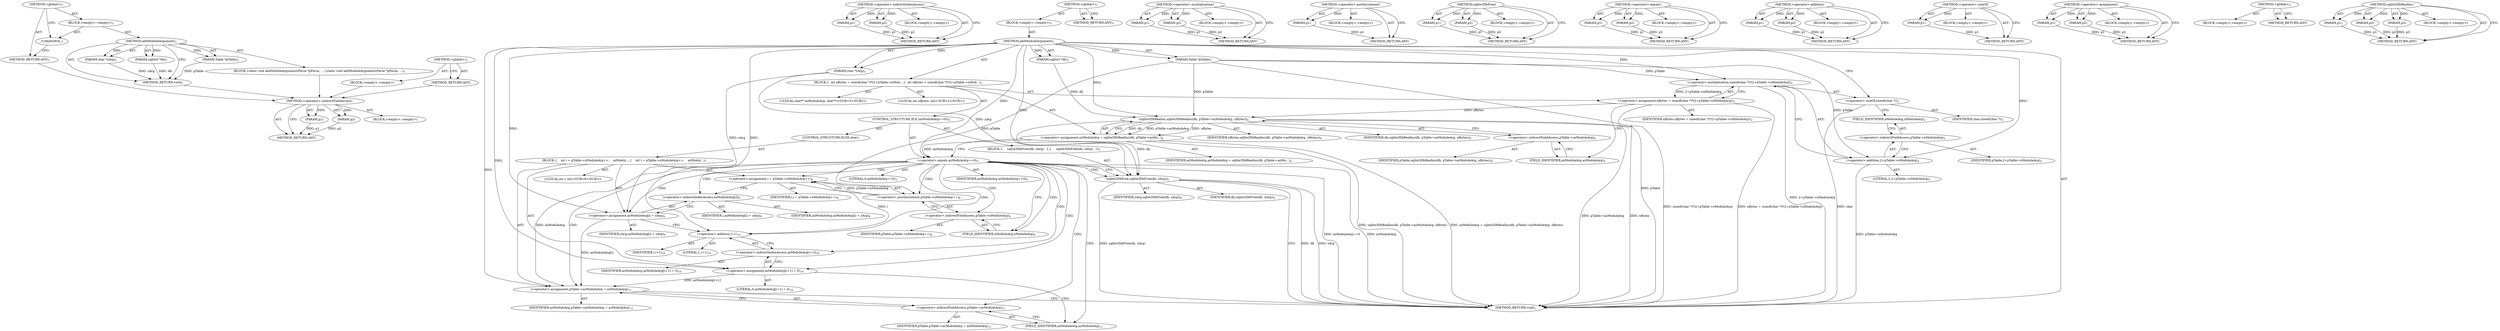 digraph "&lt;global&gt;" {
vulnerable_113 [label=<(METHOD,&lt;operator&gt;.indirectFieldAccess)>];
vulnerable_114 [label=<(PARAM,p1)>];
vulnerable_115 [label=<(PARAM,p2)>];
vulnerable_116 [label=<(BLOCK,&lt;empty&gt;,&lt;empty&gt;)>];
vulnerable_117 [label=<(METHOD_RETURN,ANY)>];
vulnerable_138 [label=<(METHOD,&lt;operator&gt;.indirectIndexAccess)>];
vulnerable_139 [label=<(PARAM,p1)>];
vulnerable_140 [label=<(PARAM,p2)>];
vulnerable_141 [label=<(BLOCK,&lt;empty&gt;,&lt;empty&gt;)>];
vulnerable_142 [label=<(METHOD_RETURN,ANY)>];
vulnerable_6 [label=<(METHOD,&lt;global&gt;)<SUB>1</SUB>>];
vulnerable_7 [label=<(BLOCK,&lt;empty&gt;,&lt;empty&gt;)<SUB>1</SUB>>];
vulnerable_8 [label=<(METHOD,addModuleArgument)<SUB>1</SUB>>];
vulnerable_9 [label=<(PARAM,sqlite3 *db)<SUB>1</SUB>>];
vulnerable_10 [label=<(PARAM,Table *pTable)<SUB>1</SUB>>];
vulnerable_11 [label=<(PARAM,char *zArg)<SUB>1</SUB>>];
vulnerable_12 [label=<(BLOCK,{
  int nBytes = sizeof(char *)*(2+pTable-&gt;nMod...,{
  int nBytes = sizeof(char *)*(2+pTable-&gt;nMod...)<SUB>1</SUB>>];
vulnerable_13 [label="<(LOCAL,int nBytes: int)<SUB>2</SUB>>"];
vulnerable_14 [label=<(&lt;operator&gt;.assignment,nBytes = sizeof(char *)*(2+pTable-&gt;nModuleArg))<SUB>2</SUB>>];
vulnerable_15 [label=<(IDENTIFIER,nBytes,nBytes = sizeof(char *)*(2+pTable-&gt;nModuleArg))<SUB>2</SUB>>];
vulnerable_16 [label=<(&lt;operator&gt;.multiplication,sizeof(char *)*(2+pTable-&gt;nModuleArg))<SUB>2</SUB>>];
vulnerable_17 [label=<(&lt;operator&gt;.sizeOf,sizeof(char *))<SUB>2</SUB>>];
vulnerable_18 [label=<(IDENTIFIER,char,sizeof(char *))<SUB>2</SUB>>];
vulnerable_19 [label=<(&lt;operator&gt;.addition,2+pTable-&gt;nModuleArg)<SUB>2</SUB>>];
vulnerable_20 [label=<(LITERAL,2,2+pTable-&gt;nModuleArg)<SUB>2</SUB>>];
vulnerable_21 [label=<(&lt;operator&gt;.indirectFieldAccess,pTable-&gt;nModuleArg)<SUB>2</SUB>>];
vulnerable_22 [label=<(IDENTIFIER,pTable,2+pTable-&gt;nModuleArg)<SUB>2</SUB>>];
vulnerable_23 [label=<(FIELD_IDENTIFIER,nModuleArg,nModuleArg)<SUB>2</SUB>>];
vulnerable_24 [label="<(LOCAL,char** azModuleArg: char**)<SUB>3</SUB>>"];
vulnerable_25 [label=<(&lt;operator&gt;.assignment,azModuleArg = sqlite3DbRealloc(db, pTable-&gt;azMo...)<SUB>4</SUB>>];
vulnerable_26 [label=<(IDENTIFIER,azModuleArg,azModuleArg = sqlite3DbRealloc(db, pTable-&gt;azMo...)<SUB>4</SUB>>];
vulnerable_27 [label=<(sqlite3DbRealloc,sqlite3DbRealloc(db, pTable-&gt;azModuleArg, nBytes))<SUB>4</SUB>>];
vulnerable_28 [label=<(IDENTIFIER,db,sqlite3DbRealloc(db, pTable-&gt;azModuleArg, nBytes))<SUB>4</SUB>>];
vulnerable_29 [label=<(&lt;operator&gt;.indirectFieldAccess,pTable-&gt;azModuleArg)<SUB>4</SUB>>];
vulnerable_30 [label=<(IDENTIFIER,pTable,sqlite3DbRealloc(db, pTable-&gt;azModuleArg, nBytes))<SUB>4</SUB>>];
vulnerable_31 [label=<(FIELD_IDENTIFIER,azModuleArg,azModuleArg)<SUB>4</SUB>>];
vulnerable_32 [label=<(IDENTIFIER,nBytes,sqlite3DbRealloc(db, pTable-&gt;azModuleArg, nBytes))<SUB>4</SUB>>];
vulnerable_33 [label=<(CONTROL_STRUCTURE,IF,if (azModuleArg==0))<SUB>5</SUB>>];
vulnerable_34 [label=<(&lt;operator&gt;.equals,azModuleArg==0)<SUB>5</SUB>>];
vulnerable_35 [label=<(IDENTIFIER,azModuleArg,azModuleArg==0)<SUB>5</SUB>>];
vulnerable_36 [label=<(LITERAL,0,azModuleArg==0)<SUB>5</SUB>>];
vulnerable_37 [label=<(BLOCK,{
     sqlite3DbFree(db, zArg);
  },{
     sqlite3DbFree(db, zArg);
  })<SUB>5</SUB>>];
vulnerable_38 [label=<(sqlite3DbFree,sqlite3DbFree(db, zArg))<SUB>6</SUB>>];
vulnerable_39 [label=<(IDENTIFIER,db,sqlite3DbFree(db, zArg))<SUB>6</SUB>>];
vulnerable_40 [label=<(IDENTIFIER,zArg,sqlite3DbFree(db, zArg))<SUB>6</SUB>>];
vulnerable_41 [label=<(CONTROL_STRUCTURE,ELSE,else)<SUB>7</SUB>>];
vulnerable_42 [label=<(BLOCK,{
    int i = pTable-&gt;nModuleArg++;
    azModul...,{
    int i = pTable-&gt;nModuleArg++;
    azModul...)<SUB>7</SUB>>];
vulnerable_43 [label="<(LOCAL,int i: int)<SUB>8</SUB>>"];
vulnerable_44 [label=<(&lt;operator&gt;.assignment,i = pTable-&gt;nModuleArg++)<SUB>8</SUB>>];
vulnerable_45 [label=<(IDENTIFIER,i,i = pTable-&gt;nModuleArg++)<SUB>8</SUB>>];
vulnerable_46 [label=<(&lt;operator&gt;.postIncrement,pTable-&gt;nModuleArg++)<SUB>8</SUB>>];
vulnerable_47 [label=<(&lt;operator&gt;.indirectFieldAccess,pTable-&gt;nModuleArg)<SUB>8</SUB>>];
vulnerable_48 [label=<(IDENTIFIER,pTable,pTable-&gt;nModuleArg++)<SUB>8</SUB>>];
vulnerable_49 [label=<(FIELD_IDENTIFIER,nModuleArg,nModuleArg)<SUB>8</SUB>>];
vulnerable_50 [label=<(&lt;operator&gt;.assignment,azModuleArg[i] = zArg)<SUB>9</SUB>>];
vulnerable_51 [label=<(&lt;operator&gt;.indirectIndexAccess,azModuleArg[i])<SUB>9</SUB>>];
vulnerable_52 [label=<(IDENTIFIER,azModuleArg,azModuleArg[i] = zArg)<SUB>9</SUB>>];
vulnerable_53 [label=<(IDENTIFIER,i,azModuleArg[i] = zArg)<SUB>9</SUB>>];
vulnerable_54 [label=<(IDENTIFIER,zArg,azModuleArg[i] = zArg)<SUB>9</SUB>>];
vulnerable_55 [label=<(&lt;operator&gt;.assignment,azModuleArg[i+1] = 0)<SUB>10</SUB>>];
vulnerable_56 [label=<(&lt;operator&gt;.indirectIndexAccess,azModuleArg[i+1])<SUB>10</SUB>>];
vulnerable_57 [label=<(IDENTIFIER,azModuleArg,azModuleArg[i+1] = 0)<SUB>10</SUB>>];
vulnerable_58 [label=<(&lt;operator&gt;.addition,i+1)<SUB>10</SUB>>];
vulnerable_59 [label=<(IDENTIFIER,i,i+1)<SUB>10</SUB>>];
vulnerable_60 [label=<(LITERAL,1,i+1)<SUB>10</SUB>>];
vulnerable_61 [label=<(LITERAL,0,azModuleArg[i+1] = 0)<SUB>10</SUB>>];
vulnerable_62 [label=<(&lt;operator&gt;.assignment,pTable-&gt;azModuleArg = azModuleArg)<SUB>11</SUB>>];
vulnerable_63 [label=<(&lt;operator&gt;.indirectFieldAccess,pTable-&gt;azModuleArg)<SUB>11</SUB>>];
vulnerable_64 [label=<(IDENTIFIER,pTable,pTable-&gt;azModuleArg = azModuleArg)<SUB>11</SUB>>];
vulnerable_65 [label=<(FIELD_IDENTIFIER,azModuleArg,azModuleArg)<SUB>11</SUB>>];
vulnerable_66 [label=<(IDENTIFIER,azModuleArg,pTable-&gt;azModuleArg = azModuleArg)<SUB>11</SUB>>];
vulnerable_67 [label=<(METHOD_RETURN,void)<SUB>1</SUB>>];
vulnerable_69 [label=<(METHOD_RETURN,ANY)<SUB>1</SUB>>];
vulnerable_99 [label=<(METHOD,&lt;operator&gt;.multiplication)>];
vulnerable_100 [label=<(PARAM,p1)>];
vulnerable_101 [label=<(PARAM,p2)>];
vulnerable_102 [label=<(BLOCK,&lt;empty&gt;,&lt;empty&gt;)>];
vulnerable_103 [label=<(METHOD_RETURN,ANY)>];
vulnerable_134 [label=<(METHOD,&lt;operator&gt;.postIncrement)>];
vulnerable_135 [label=<(PARAM,p1)>];
vulnerable_136 [label=<(BLOCK,&lt;empty&gt;,&lt;empty&gt;)>];
vulnerable_137 [label=<(METHOD_RETURN,ANY)>];
vulnerable_129 [label=<(METHOD,sqlite3DbFree)>];
vulnerable_130 [label=<(PARAM,p1)>];
vulnerable_131 [label=<(PARAM,p2)>];
vulnerable_132 [label=<(BLOCK,&lt;empty&gt;,&lt;empty&gt;)>];
vulnerable_133 [label=<(METHOD_RETURN,ANY)>];
vulnerable_124 [label=<(METHOD,&lt;operator&gt;.equals)>];
vulnerable_125 [label=<(PARAM,p1)>];
vulnerable_126 [label=<(PARAM,p2)>];
vulnerable_127 [label=<(BLOCK,&lt;empty&gt;,&lt;empty&gt;)>];
vulnerable_128 [label=<(METHOD_RETURN,ANY)>];
vulnerable_108 [label=<(METHOD,&lt;operator&gt;.addition)>];
vulnerable_109 [label=<(PARAM,p1)>];
vulnerable_110 [label=<(PARAM,p2)>];
vulnerable_111 [label=<(BLOCK,&lt;empty&gt;,&lt;empty&gt;)>];
vulnerable_112 [label=<(METHOD_RETURN,ANY)>];
vulnerable_104 [label=<(METHOD,&lt;operator&gt;.sizeOf)>];
vulnerable_105 [label=<(PARAM,p1)>];
vulnerable_106 [label=<(BLOCK,&lt;empty&gt;,&lt;empty&gt;)>];
vulnerable_107 [label=<(METHOD_RETURN,ANY)>];
vulnerable_94 [label=<(METHOD,&lt;operator&gt;.assignment)>];
vulnerable_95 [label=<(PARAM,p1)>];
vulnerable_96 [label=<(PARAM,p2)>];
vulnerable_97 [label=<(BLOCK,&lt;empty&gt;,&lt;empty&gt;)>];
vulnerable_98 [label=<(METHOD_RETURN,ANY)>];
vulnerable_88 [label=<(METHOD,&lt;global&gt;)<SUB>1</SUB>>];
vulnerable_89 [label=<(BLOCK,&lt;empty&gt;,&lt;empty&gt;)>];
vulnerable_90 [label=<(METHOD_RETURN,ANY)>];
vulnerable_118 [label=<(METHOD,sqlite3DbRealloc)>];
vulnerable_119 [label=<(PARAM,p1)>];
vulnerable_120 [label=<(PARAM,p2)>];
vulnerable_121 [label=<(PARAM,p3)>];
vulnerable_122 [label=<(BLOCK,&lt;empty&gt;,&lt;empty&gt;)>];
vulnerable_123 [label=<(METHOD_RETURN,ANY)>];
fixed_6 [label=<(METHOD,&lt;global&gt;)<SUB>1</SUB>>];
fixed_7 [label=<(BLOCK,&lt;empty&gt;,&lt;empty&gt;)<SUB>1</SUB>>];
fixed_8 [label=<(METHOD,addModuleArgument)<SUB>1</SUB>>];
fixed_9 [label=<(PARAM,sqlite3 *db)<SUB>1</SUB>>];
fixed_10 [label=<(PARAM,Table *pTable)<SUB>1</SUB>>];
fixed_11 [label=<(PARAM,char *zArg)<SUB>1</SUB>>];
fixed_12 [label=<(BLOCK,{
static void addModuleArgument(Parse *pParse, ...,{
static void addModuleArgument(Parse *pParse, ...)<SUB>1</SUB>>];
fixed_13 [label=<(METHOD_RETURN,void)<SUB>1</SUB>>];
fixed_15 [label=<(UNKNOWN,,)>];
fixed_16 [label=<(METHOD_RETURN,ANY)<SUB>1</SUB>>];
fixed_29 [label=<(METHOD,&lt;global&gt;)<SUB>1</SUB>>];
fixed_30 [label=<(BLOCK,&lt;empty&gt;,&lt;empty&gt;)>];
fixed_31 [label=<(METHOD_RETURN,ANY)>];
vulnerable_113 -> vulnerable_114  [key=0, label="AST: "];
vulnerable_113 -> vulnerable_114  [key=1, label="DDG: "];
vulnerable_113 -> vulnerable_116  [key=0, label="AST: "];
vulnerable_113 -> vulnerable_115  [key=0, label="AST: "];
vulnerable_113 -> vulnerable_115  [key=1, label="DDG: "];
vulnerable_113 -> vulnerable_117  [key=0, label="AST: "];
vulnerable_113 -> vulnerable_117  [key=1, label="CFG: "];
vulnerable_114 -> vulnerable_117  [key=0, label="DDG: p1"];
vulnerable_115 -> vulnerable_117  [key=0, label="DDG: p2"];
vulnerable_138 -> vulnerable_139  [key=0, label="AST: "];
vulnerable_138 -> vulnerable_139  [key=1, label="DDG: "];
vulnerable_138 -> vulnerable_141  [key=0, label="AST: "];
vulnerable_138 -> vulnerable_140  [key=0, label="AST: "];
vulnerable_138 -> vulnerable_140  [key=1, label="DDG: "];
vulnerable_138 -> vulnerable_142  [key=0, label="AST: "];
vulnerable_138 -> vulnerable_142  [key=1, label="CFG: "];
vulnerable_139 -> vulnerable_142  [key=0, label="DDG: p1"];
vulnerable_140 -> vulnerable_142  [key=0, label="DDG: p2"];
vulnerable_6 -> vulnerable_7  [key=0, label="AST: "];
vulnerable_6 -> vulnerable_69  [key=0, label="AST: "];
vulnerable_6 -> vulnerable_69  [key=1, label="CFG: "];
vulnerable_7 -> vulnerable_8  [key=0, label="AST: "];
vulnerable_8 -> vulnerable_9  [key=0, label="AST: "];
vulnerable_8 -> vulnerable_9  [key=1, label="DDG: "];
vulnerable_8 -> vulnerable_10  [key=0, label="AST: "];
vulnerable_8 -> vulnerable_10  [key=1, label="DDG: "];
vulnerable_8 -> vulnerable_11  [key=0, label="AST: "];
vulnerable_8 -> vulnerable_11  [key=1, label="DDG: "];
vulnerable_8 -> vulnerable_12  [key=0, label="AST: "];
vulnerable_8 -> vulnerable_67  [key=0, label="AST: "];
vulnerable_8 -> vulnerable_17  [key=0, label="CFG: "];
vulnerable_8 -> vulnerable_16  [key=0, label="DDG: "];
vulnerable_8 -> vulnerable_27  [key=0, label="DDG: "];
vulnerable_8 -> vulnerable_34  [key=0, label="DDG: "];
vulnerable_8 -> vulnerable_19  [key=0, label="DDG: "];
vulnerable_8 -> vulnerable_38  [key=0, label="DDG: "];
vulnerable_8 -> vulnerable_50  [key=0, label="DDG: "];
vulnerable_8 -> vulnerable_55  [key=0, label="DDG: "];
vulnerable_8 -> vulnerable_62  [key=0, label="DDG: "];
vulnerable_8 -> vulnerable_58  [key=0, label="DDG: "];
vulnerable_9 -> vulnerable_27  [key=0, label="DDG: db"];
vulnerable_10 -> vulnerable_67  [key=0, label="DDG: pTable"];
vulnerable_10 -> vulnerable_16  [key=0, label="DDG: pTable"];
vulnerable_10 -> vulnerable_27  [key=0, label="DDG: pTable"];
vulnerable_10 -> vulnerable_19  [key=0, label="DDG: pTable"];
vulnerable_10 -> vulnerable_46  [key=0, label="DDG: pTable"];
vulnerable_11 -> vulnerable_38  [key=0, label="DDG: zArg"];
vulnerable_11 -> vulnerable_50  [key=0, label="DDG: zArg"];
vulnerable_12 -> vulnerable_13  [key=0, label="AST: "];
vulnerable_12 -> vulnerable_14  [key=0, label="AST: "];
vulnerable_12 -> vulnerable_24  [key=0, label="AST: "];
vulnerable_12 -> vulnerable_25  [key=0, label="AST: "];
vulnerable_12 -> vulnerable_33  [key=0, label="AST: "];
vulnerable_14 -> vulnerable_15  [key=0, label="AST: "];
vulnerable_14 -> vulnerable_16  [key=0, label="AST: "];
vulnerable_14 -> vulnerable_31  [key=0, label="CFG: "];
vulnerable_14 -> vulnerable_67  [key=0, label="DDG: sizeof(char *)*(2+pTable-&gt;nModuleArg)"];
vulnerable_14 -> vulnerable_67  [key=1, label="DDG: nBytes = sizeof(char *)*(2+pTable-&gt;nModuleArg)"];
vulnerable_14 -> vulnerable_27  [key=0, label="DDG: nBytes"];
vulnerable_16 -> vulnerable_17  [key=0, label="AST: "];
vulnerable_16 -> vulnerable_19  [key=0, label="AST: "];
vulnerable_16 -> vulnerable_14  [key=0, label="CFG: "];
vulnerable_16 -> vulnerable_14  [key=1, label="DDG: 2+pTable-&gt;nModuleArg"];
vulnerable_16 -> vulnerable_67  [key=0, label="DDG: 2+pTable-&gt;nModuleArg"];
vulnerable_17 -> vulnerable_18  [key=0, label="AST: "];
vulnerable_17 -> vulnerable_23  [key=0, label="CFG: "];
vulnerable_17 -> vulnerable_67  [key=0, label="DDG: char"];
vulnerable_19 -> vulnerable_20  [key=0, label="AST: "];
vulnerable_19 -> vulnerable_21  [key=0, label="AST: "];
vulnerable_19 -> vulnerable_16  [key=0, label="CFG: "];
vulnerable_19 -> vulnerable_67  [key=0, label="DDG: pTable-&gt;nModuleArg"];
vulnerable_21 -> vulnerable_22  [key=0, label="AST: "];
vulnerable_21 -> vulnerable_23  [key=0, label="AST: "];
vulnerable_21 -> vulnerable_19  [key=0, label="CFG: "];
vulnerable_23 -> vulnerable_21  [key=0, label="CFG: "];
vulnerable_25 -> vulnerable_26  [key=0, label="AST: "];
vulnerable_25 -> vulnerable_27  [key=0, label="AST: "];
vulnerable_25 -> vulnerable_34  [key=0, label="CFG: "];
vulnerable_25 -> vulnerable_34  [key=1, label="DDG: azModuleArg"];
vulnerable_25 -> vulnerable_67  [key=0, label="DDG: sqlite3DbRealloc(db, pTable-&gt;azModuleArg, nBytes)"];
vulnerable_25 -> vulnerable_67  [key=1, label="DDG: azModuleArg = sqlite3DbRealloc(db, pTable-&gt;azModuleArg, nBytes)"];
vulnerable_27 -> vulnerable_28  [key=0, label="AST: "];
vulnerable_27 -> vulnerable_29  [key=0, label="AST: "];
vulnerable_27 -> vulnerable_32  [key=0, label="AST: "];
vulnerable_27 -> vulnerable_25  [key=0, label="CFG: "];
vulnerable_27 -> vulnerable_25  [key=1, label="DDG: db"];
vulnerable_27 -> vulnerable_25  [key=2, label="DDG: pTable-&gt;azModuleArg"];
vulnerable_27 -> vulnerable_25  [key=3, label="DDG: nBytes"];
vulnerable_27 -> vulnerable_67  [key=0, label="DDG: pTable-&gt;azModuleArg"];
vulnerable_27 -> vulnerable_67  [key=1, label="DDG: nBytes"];
vulnerable_27 -> vulnerable_38  [key=0, label="DDG: db"];
vulnerable_29 -> vulnerable_30  [key=0, label="AST: "];
vulnerable_29 -> vulnerable_31  [key=0, label="AST: "];
vulnerable_29 -> vulnerable_27  [key=0, label="CFG: "];
vulnerable_31 -> vulnerable_29  [key=0, label="CFG: "];
vulnerable_33 -> vulnerable_34  [key=0, label="AST: "];
vulnerable_33 -> vulnerable_37  [key=0, label="AST: "];
vulnerable_33 -> vulnerable_41  [key=0, label="AST: "];
vulnerable_34 -> vulnerable_35  [key=0, label="AST: "];
vulnerable_34 -> vulnerable_36  [key=0, label="AST: "];
vulnerable_34 -> vulnerable_38  [key=0, label="CFG: "];
vulnerable_34 -> vulnerable_38  [key=1, label="CDG: "];
vulnerable_34 -> vulnerable_49  [key=0, label="CFG: "];
vulnerable_34 -> vulnerable_49  [key=1, label="CDG: "];
vulnerable_34 -> vulnerable_67  [key=0, label="DDG: azModuleArg"];
vulnerable_34 -> vulnerable_67  [key=1, label="DDG: azModuleArg==0"];
vulnerable_34 -> vulnerable_62  [key=0, label="DDG: azModuleArg"];
vulnerable_34 -> vulnerable_62  [key=1, label="CDG: "];
vulnerable_34 -> vulnerable_47  [key=0, label="CDG: "];
vulnerable_34 -> vulnerable_58  [key=0, label="CDG: "];
vulnerable_34 -> vulnerable_51  [key=0, label="CDG: "];
vulnerable_34 -> vulnerable_46  [key=0, label="CDG: "];
vulnerable_34 -> vulnerable_56  [key=0, label="CDG: "];
vulnerable_34 -> vulnerable_63  [key=0, label="CDG: "];
vulnerable_34 -> vulnerable_65  [key=0, label="CDG: "];
vulnerable_34 -> vulnerable_50  [key=0, label="CDG: "];
vulnerable_34 -> vulnerable_44  [key=0, label="CDG: "];
vulnerable_34 -> vulnerable_55  [key=0, label="CDG: "];
vulnerable_37 -> vulnerable_38  [key=0, label="AST: "];
vulnerable_38 -> vulnerable_39  [key=0, label="AST: "];
vulnerable_38 -> vulnerable_40  [key=0, label="AST: "];
vulnerable_38 -> vulnerable_67  [key=0, label="CFG: "];
vulnerable_38 -> vulnerable_67  [key=1, label="DDG: db"];
vulnerable_38 -> vulnerable_67  [key=2, label="DDG: zArg"];
vulnerable_38 -> vulnerable_67  [key=3, label="DDG: sqlite3DbFree(db, zArg)"];
vulnerable_41 -> vulnerable_42  [key=0, label="AST: "];
vulnerable_42 -> vulnerable_43  [key=0, label="AST: "];
vulnerable_42 -> vulnerable_44  [key=0, label="AST: "];
vulnerable_42 -> vulnerable_50  [key=0, label="AST: "];
vulnerable_42 -> vulnerable_55  [key=0, label="AST: "];
vulnerable_42 -> vulnerable_62  [key=0, label="AST: "];
vulnerable_44 -> vulnerable_45  [key=0, label="AST: "];
vulnerable_44 -> vulnerable_46  [key=0, label="AST: "];
vulnerable_44 -> vulnerable_51  [key=0, label="CFG: "];
vulnerable_44 -> vulnerable_58  [key=0, label="DDG: i"];
vulnerable_46 -> vulnerable_47  [key=0, label="AST: "];
vulnerable_46 -> vulnerable_44  [key=0, label="CFG: "];
vulnerable_46 -> vulnerable_44  [key=1, label="DDG: pTable-&gt;nModuleArg"];
vulnerable_47 -> vulnerable_48  [key=0, label="AST: "];
vulnerable_47 -> vulnerable_49  [key=0, label="AST: "];
vulnerable_47 -> vulnerable_46  [key=0, label="CFG: "];
vulnerable_49 -> vulnerable_47  [key=0, label="CFG: "];
vulnerable_50 -> vulnerable_51  [key=0, label="AST: "];
vulnerable_50 -> vulnerable_54  [key=0, label="AST: "];
vulnerable_50 -> vulnerable_58  [key=0, label="CFG: "];
vulnerable_50 -> vulnerable_62  [key=0, label="DDG: azModuleArg[i]"];
vulnerable_51 -> vulnerable_52  [key=0, label="AST: "];
vulnerable_51 -> vulnerable_53  [key=0, label="AST: "];
vulnerable_51 -> vulnerable_50  [key=0, label="CFG: "];
vulnerable_55 -> vulnerable_56  [key=0, label="AST: "];
vulnerable_55 -> vulnerable_61  [key=0, label="AST: "];
vulnerable_55 -> vulnerable_65  [key=0, label="CFG: "];
vulnerable_55 -> vulnerable_62  [key=0, label="DDG: azModuleArg[i+1]"];
vulnerable_56 -> vulnerable_57  [key=0, label="AST: "];
vulnerable_56 -> vulnerable_58  [key=0, label="AST: "];
vulnerable_56 -> vulnerable_55  [key=0, label="CFG: "];
vulnerable_58 -> vulnerable_59  [key=0, label="AST: "];
vulnerable_58 -> vulnerable_60  [key=0, label="AST: "];
vulnerable_58 -> vulnerable_56  [key=0, label="CFG: "];
vulnerable_62 -> vulnerable_63  [key=0, label="AST: "];
vulnerable_62 -> vulnerable_66  [key=0, label="AST: "];
vulnerable_62 -> vulnerable_67  [key=0, label="CFG: "];
vulnerable_63 -> vulnerable_64  [key=0, label="AST: "];
vulnerable_63 -> vulnerable_65  [key=0, label="AST: "];
vulnerable_63 -> vulnerable_62  [key=0, label="CFG: "];
vulnerable_65 -> vulnerable_63  [key=0, label="CFG: "];
vulnerable_99 -> vulnerable_100  [key=0, label="AST: "];
vulnerable_99 -> vulnerable_100  [key=1, label="DDG: "];
vulnerable_99 -> vulnerable_102  [key=0, label="AST: "];
vulnerable_99 -> vulnerable_101  [key=0, label="AST: "];
vulnerable_99 -> vulnerable_101  [key=1, label="DDG: "];
vulnerable_99 -> vulnerable_103  [key=0, label="AST: "];
vulnerable_99 -> vulnerable_103  [key=1, label="CFG: "];
vulnerable_100 -> vulnerable_103  [key=0, label="DDG: p1"];
vulnerable_101 -> vulnerable_103  [key=0, label="DDG: p2"];
vulnerable_134 -> vulnerable_135  [key=0, label="AST: "];
vulnerable_134 -> vulnerable_135  [key=1, label="DDG: "];
vulnerable_134 -> vulnerable_136  [key=0, label="AST: "];
vulnerable_134 -> vulnerable_137  [key=0, label="AST: "];
vulnerable_134 -> vulnerable_137  [key=1, label="CFG: "];
vulnerable_135 -> vulnerable_137  [key=0, label="DDG: p1"];
vulnerable_129 -> vulnerable_130  [key=0, label="AST: "];
vulnerable_129 -> vulnerable_130  [key=1, label="DDG: "];
vulnerable_129 -> vulnerable_132  [key=0, label="AST: "];
vulnerable_129 -> vulnerable_131  [key=0, label="AST: "];
vulnerable_129 -> vulnerable_131  [key=1, label="DDG: "];
vulnerable_129 -> vulnerable_133  [key=0, label="AST: "];
vulnerable_129 -> vulnerable_133  [key=1, label="CFG: "];
vulnerable_130 -> vulnerable_133  [key=0, label="DDG: p1"];
vulnerable_131 -> vulnerable_133  [key=0, label="DDG: p2"];
vulnerable_124 -> vulnerable_125  [key=0, label="AST: "];
vulnerable_124 -> vulnerable_125  [key=1, label="DDG: "];
vulnerable_124 -> vulnerable_127  [key=0, label="AST: "];
vulnerable_124 -> vulnerable_126  [key=0, label="AST: "];
vulnerable_124 -> vulnerable_126  [key=1, label="DDG: "];
vulnerable_124 -> vulnerable_128  [key=0, label="AST: "];
vulnerable_124 -> vulnerable_128  [key=1, label="CFG: "];
vulnerable_125 -> vulnerable_128  [key=0, label="DDG: p1"];
vulnerable_126 -> vulnerable_128  [key=0, label="DDG: p2"];
vulnerable_108 -> vulnerable_109  [key=0, label="AST: "];
vulnerable_108 -> vulnerable_109  [key=1, label="DDG: "];
vulnerable_108 -> vulnerable_111  [key=0, label="AST: "];
vulnerable_108 -> vulnerable_110  [key=0, label="AST: "];
vulnerable_108 -> vulnerable_110  [key=1, label="DDG: "];
vulnerable_108 -> vulnerable_112  [key=0, label="AST: "];
vulnerable_108 -> vulnerable_112  [key=1, label="CFG: "];
vulnerable_109 -> vulnerable_112  [key=0, label="DDG: p1"];
vulnerable_110 -> vulnerable_112  [key=0, label="DDG: p2"];
vulnerable_104 -> vulnerable_105  [key=0, label="AST: "];
vulnerable_104 -> vulnerable_105  [key=1, label="DDG: "];
vulnerable_104 -> vulnerable_106  [key=0, label="AST: "];
vulnerable_104 -> vulnerable_107  [key=0, label="AST: "];
vulnerable_104 -> vulnerable_107  [key=1, label="CFG: "];
vulnerable_105 -> vulnerable_107  [key=0, label="DDG: p1"];
vulnerable_94 -> vulnerable_95  [key=0, label="AST: "];
vulnerable_94 -> vulnerable_95  [key=1, label="DDG: "];
vulnerable_94 -> vulnerable_97  [key=0, label="AST: "];
vulnerable_94 -> vulnerable_96  [key=0, label="AST: "];
vulnerable_94 -> vulnerable_96  [key=1, label="DDG: "];
vulnerable_94 -> vulnerable_98  [key=0, label="AST: "];
vulnerable_94 -> vulnerable_98  [key=1, label="CFG: "];
vulnerable_95 -> vulnerable_98  [key=0, label="DDG: p1"];
vulnerable_96 -> vulnerable_98  [key=0, label="DDG: p2"];
vulnerable_88 -> vulnerable_89  [key=0, label="AST: "];
vulnerable_88 -> vulnerable_90  [key=0, label="AST: "];
vulnerable_88 -> vulnerable_90  [key=1, label="CFG: "];
vulnerable_118 -> vulnerable_119  [key=0, label="AST: "];
vulnerable_118 -> vulnerable_119  [key=1, label="DDG: "];
vulnerable_118 -> vulnerable_122  [key=0, label="AST: "];
vulnerable_118 -> vulnerable_120  [key=0, label="AST: "];
vulnerable_118 -> vulnerable_120  [key=1, label="DDG: "];
vulnerable_118 -> vulnerable_123  [key=0, label="AST: "];
vulnerable_118 -> vulnerable_123  [key=1, label="CFG: "];
vulnerable_118 -> vulnerable_121  [key=0, label="AST: "];
vulnerable_118 -> vulnerable_121  [key=1, label="DDG: "];
vulnerable_119 -> vulnerable_123  [key=0, label="DDG: p1"];
vulnerable_120 -> vulnerable_123  [key=0, label="DDG: p2"];
vulnerable_121 -> vulnerable_123  [key=0, label="DDG: p3"];
fixed_6 -> fixed_7  [key=0, label="AST: "];
fixed_6 -> fixed_16  [key=0, label="AST: "];
fixed_6 -> fixed_15  [key=0, label="CFG: "];
fixed_7 -> fixed_8  [key=0, label="AST: "];
fixed_7 -> fixed_15  [key=0, label="AST: "];
fixed_8 -> fixed_9  [key=0, label="AST: "];
fixed_8 -> fixed_9  [key=1, label="DDG: "];
fixed_8 -> fixed_10  [key=0, label="AST: "];
fixed_8 -> fixed_10  [key=1, label="DDG: "];
fixed_8 -> fixed_11  [key=0, label="AST: "];
fixed_8 -> fixed_11  [key=1, label="DDG: "];
fixed_8 -> fixed_12  [key=0, label="AST: "];
fixed_8 -> fixed_13  [key=0, label="AST: "];
fixed_8 -> fixed_13  [key=1, label="CFG: "];
fixed_9 -> fixed_13  [key=0, label="DDG: db"];
fixed_10 -> fixed_13  [key=0, label="DDG: pTable"];
fixed_11 -> fixed_13  [key=0, label="DDG: zArg"];
fixed_12 -> vulnerable_113  [key=0];
fixed_13 -> vulnerable_113  [key=0];
fixed_15 -> fixed_16  [key=0, label="CFG: "];
fixed_16 -> vulnerable_113  [key=0];
fixed_29 -> fixed_30  [key=0, label="AST: "];
fixed_29 -> fixed_31  [key=0, label="AST: "];
fixed_29 -> fixed_31  [key=1, label="CFG: "];
fixed_30 -> vulnerable_113  [key=0];
fixed_31 -> vulnerable_113  [key=0];
}
